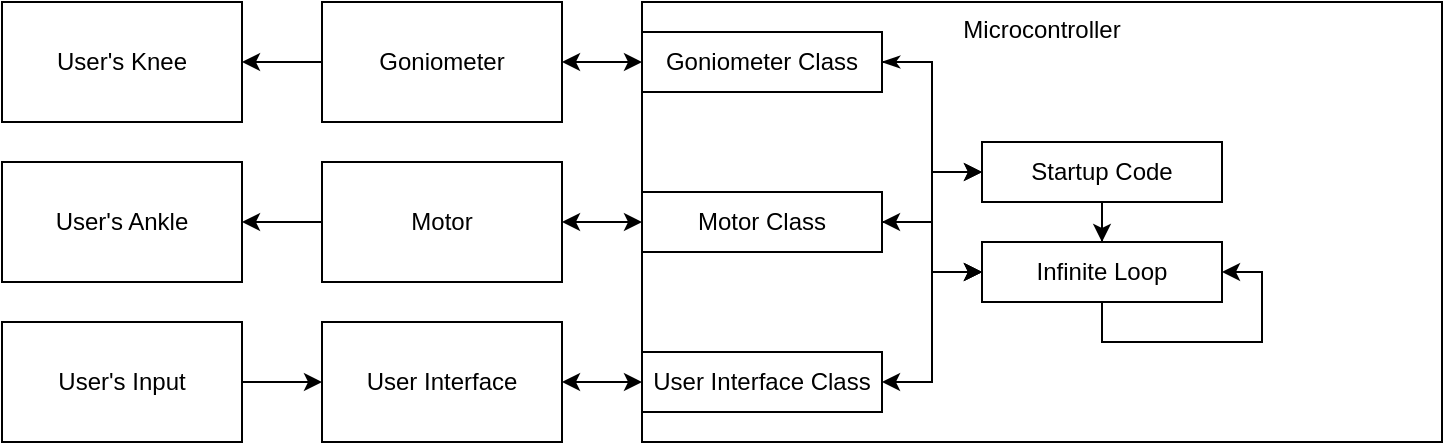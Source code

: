 <mxfile version="13.3.9" type="device"><diagram id="L360sUK6D4mQrJQVrfiI" name="Page-1"><mxGraphModel dx="1089" dy="969" grid="1" gridSize="10" guides="1" tooltips="1" connect="1" arrows="1" fold="1" page="1" pageScale="1" pageWidth="850" pageHeight="1100" math="0" shadow="0"><root><mxCell id="0"/><mxCell id="1" parent="0"/><mxCell id="pFN_6Q2Q6QmpGmLBA5KR-1" value="Microcontroller" style="rounded=0;whiteSpace=wrap;html=1;verticalAlign=top;" parent="1" vertex="1"><mxGeometry x="360" y="120" width="400" height="220" as="geometry"/></mxCell><mxCell id="pFN_6Q2Q6QmpGmLBA5KR-25" value="" style="edgeStyle=orthogonalEdgeStyle;rounded=0;orthogonalLoop=1;jettySize=auto;html=1;entryX=0;entryY=0.5;entryDx=0;entryDy=0;startArrow=classic;startFill=1;" parent="1" source="pFN_6Q2Q6QmpGmLBA5KR-2" target="pFN_6Q2Q6QmpGmLBA5KR-28" edge="1"><mxGeometry relative="1" as="geometry"/></mxCell><mxCell id="pFN_6Q2Q6QmpGmLBA5KR-40" style="edgeStyle=orthogonalEdgeStyle;rounded=0;orthogonalLoop=1;jettySize=auto;html=1;exitX=0;exitY=0.5;exitDx=0;exitDy=0;entryX=1;entryY=0.5;entryDx=0;entryDy=0;" parent="1" source="pFN_6Q2Q6QmpGmLBA5KR-2" target="pFN_6Q2Q6QmpGmLBA5KR-23" edge="1"><mxGeometry relative="1" as="geometry"/></mxCell><mxCell id="pFN_6Q2Q6QmpGmLBA5KR-2" value="Goniometer" style="rounded=0;whiteSpace=wrap;html=1;" parent="1" vertex="1"><mxGeometry x="200" y="120" width="120" height="60" as="geometry"/></mxCell><mxCell id="pFN_6Q2Q6QmpGmLBA5KR-22" value="" style="edgeStyle=orthogonalEdgeStyle;rounded=0;orthogonalLoop=1;jettySize=auto;html=1;" parent="1" source="pFN_6Q2Q6QmpGmLBA5KR-3" target="pFN_6Q2Q6QmpGmLBA5KR-19" edge="1"><mxGeometry relative="1" as="geometry"/></mxCell><mxCell id="pFN_6Q2Q6QmpGmLBA5KR-26" value="" style="edgeStyle=orthogonalEdgeStyle;rounded=0;orthogonalLoop=1;jettySize=auto;html=1;startArrow=classic;startFill=1;" parent="1" source="pFN_6Q2Q6QmpGmLBA5KR-3" target="pFN_6Q2Q6QmpGmLBA5KR-1" edge="1"><mxGeometry relative="1" as="geometry"/></mxCell><mxCell id="pFN_6Q2Q6QmpGmLBA5KR-3" value="Motor" style="rounded=0;whiteSpace=wrap;html=1;" parent="1" vertex="1"><mxGeometry x="200" y="200" width="120" height="60" as="geometry"/></mxCell><mxCell id="pFN_6Q2Q6QmpGmLBA5KR-27" value="" style="edgeStyle=orthogonalEdgeStyle;rounded=0;orthogonalLoop=1;jettySize=auto;html=1;entryX=0;entryY=0.5;entryDx=0;entryDy=0;startArrow=classic;startFill=1;" parent="1" source="pFN_6Q2Q6QmpGmLBA5KR-4" target="pFN_6Q2Q6QmpGmLBA5KR-30" edge="1"><mxGeometry relative="1" as="geometry"/></mxCell><mxCell id="pFN_6Q2Q6QmpGmLBA5KR-4" value="User Interface" style="rounded=0;whiteSpace=wrap;html=1;" parent="1" vertex="1"><mxGeometry x="200" y="280" width="120" height="60" as="geometry"/></mxCell><mxCell id="pFN_6Q2Q6QmpGmLBA5KR-6" value="" style="edgeStyle=orthogonalEdgeStyle;rounded=0;orthogonalLoop=1;jettySize=auto;html=1;" parent="1" source="pFN_6Q2Q6QmpGmLBA5KR-5" target="pFN_6Q2Q6QmpGmLBA5KR-4" edge="1"><mxGeometry relative="1" as="geometry"/></mxCell><mxCell id="pFN_6Q2Q6QmpGmLBA5KR-5" value="User's Input" style="rounded=0;whiteSpace=wrap;html=1;" parent="1" vertex="1"><mxGeometry x="40" y="280" width="120" height="60" as="geometry"/></mxCell><mxCell id="pFN_6Q2Q6QmpGmLBA5KR-19" value="User's Ankle" style="rounded=0;whiteSpace=wrap;html=1;" parent="1" vertex="1"><mxGeometry x="40" y="200" width="120" height="60" as="geometry"/></mxCell><mxCell id="pFN_6Q2Q6QmpGmLBA5KR-23" value="User's Knee" style="rounded=0;whiteSpace=wrap;html=1;" parent="1" vertex="1"><mxGeometry x="40" y="120" width="120" height="60" as="geometry"/></mxCell><mxCell id="pFN_6Q2Q6QmpGmLBA5KR-48" style="edgeStyle=orthogonalEdgeStyle;rounded=0;orthogonalLoop=1;jettySize=auto;html=1;exitX=1;exitY=0.5;exitDx=0;exitDy=0;entryX=0;entryY=0.5;entryDx=0;entryDy=0;" parent="1" source="pFN_6Q2Q6QmpGmLBA5KR-28" target="pFN_6Q2Q6QmpGmLBA5KR-31" edge="1"><mxGeometry relative="1" as="geometry"/></mxCell><mxCell id="pFN_6Q2Q6QmpGmLBA5KR-49" style="edgeStyle=orthogonalEdgeStyle;rounded=0;orthogonalLoop=1;jettySize=auto;html=1;exitX=1;exitY=0.5;exitDx=0;exitDy=0;entryX=0;entryY=0.5;entryDx=0;entryDy=0;startArrow=classicThin;startFill=1;" parent="1" source="pFN_6Q2Q6QmpGmLBA5KR-28" target="pFN_6Q2Q6QmpGmLBA5KR-39" edge="1"><mxGeometry relative="1" as="geometry"/></mxCell><mxCell id="pFN_6Q2Q6QmpGmLBA5KR-28" value="Goniometer Class" style="rounded=0;whiteSpace=wrap;html=1;" parent="1" vertex="1"><mxGeometry x="360" y="135" width="120" height="30" as="geometry"/></mxCell><mxCell id="pFN_6Q2Q6QmpGmLBA5KR-47" style="edgeStyle=orthogonalEdgeStyle;rounded=0;orthogonalLoop=1;jettySize=auto;html=1;exitX=1;exitY=0.5;exitDx=0;exitDy=0;entryX=0;entryY=0.5;entryDx=0;entryDy=0;" parent="1" source="pFN_6Q2Q6QmpGmLBA5KR-29" target="pFN_6Q2Q6QmpGmLBA5KR-39" edge="1"><mxGeometry relative="1" as="geometry"><mxPoint x="510" y="230.034" as="targetPoint"/></mxGeometry></mxCell><mxCell id="pFN_6Q2Q6QmpGmLBA5KR-50" style="edgeStyle=orthogonalEdgeStyle;rounded=0;orthogonalLoop=1;jettySize=auto;html=1;exitX=1;exitY=0.5;exitDx=0;exitDy=0;entryX=0;entryY=0.5;entryDx=0;entryDy=0;startArrow=classic;startFill=1;" parent="1" source="pFN_6Q2Q6QmpGmLBA5KR-29" target="pFN_6Q2Q6QmpGmLBA5KR-31" edge="1"><mxGeometry relative="1" as="geometry"/></mxCell><mxCell id="pFN_6Q2Q6QmpGmLBA5KR-29" value="Motor Class" style="rounded=0;whiteSpace=wrap;html=1;" parent="1" vertex="1"><mxGeometry x="360" y="215" width="120" height="30" as="geometry"/></mxCell><mxCell id="pFN_6Q2Q6QmpGmLBA5KR-46" style="edgeStyle=orthogonalEdgeStyle;rounded=0;orthogonalLoop=1;jettySize=auto;html=1;exitX=1;exitY=0.5;exitDx=0;exitDy=0;entryX=0;entryY=0.5;entryDx=0;entryDy=0;startArrow=classic;startFill=1;" parent="1" source="pFN_6Q2Q6QmpGmLBA5KR-30" target="pFN_6Q2Q6QmpGmLBA5KR-39" edge="1"><mxGeometry relative="1" as="geometry"/></mxCell><mxCell id="pFN_6Q2Q6QmpGmLBA5KR-30" value="User Interface Class" style="rounded=0;whiteSpace=wrap;html=1;" parent="1" vertex="1"><mxGeometry x="360" y="295" width="120" height="30" as="geometry"/></mxCell><mxCell id="pFN_6Q2Q6QmpGmLBA5KR-44" style="edgeStyle=orthogonalEdgeStyle;rounded=0;orthogonalLoop=1;jettySize=auto;html=1;exitX=0.5;exitY=1;exitDx=0;exitDy=0;" parent="1" source="pFN_6Q2Q6QmpGmLBA5KR-31" target="pFN_6Q2Q6QmpGmLBA5KR-39" edge="1"><mxGeometry relative="1" as="geometry"/></mxCell><mxCell id="pFN_6Q2Q6QmpGmLBA5KR-31" value="Startup Code" style="rounded=0;whiteSpace=wrap;html=1;" parent="1" vertex="1"><mxGeometry x="530" y="190" width="120" height="30" as="geometry"/></mxCell><mxCell id="pFN_6Q2Q6QmpGmLBA5KR-39" value="Infinite Loop" style="rounded=0;whiteSpace=wrap;html=1;" parent="1" vertex="1"><mxGeometry x="530" y="240" width="120" height="30" as="geometry"/></mxCell><mxCell id="pFN_6Q2Q6QmpGmLBA5KR-41" style="edgeStyle=orthogonalEdgeStyle;rounded=0;orthogonalLoop=1;jettySize=auto;html=1;entryX=1;entryY=0.5;entryDx=0;entryDy=0;exitX=0.5;exitY=1;exitDx=0;exitDy=0;" parent="1" source="pFN_6Q2Q6QmpGmLBA5KR-39" target="pFN_6Q2Q6QmpGmLBA5KR-39" edge="1"><mxGeometry relative="1" as="geometry"/></mxCell></root></mxGraphModel></diagram></mxfile>